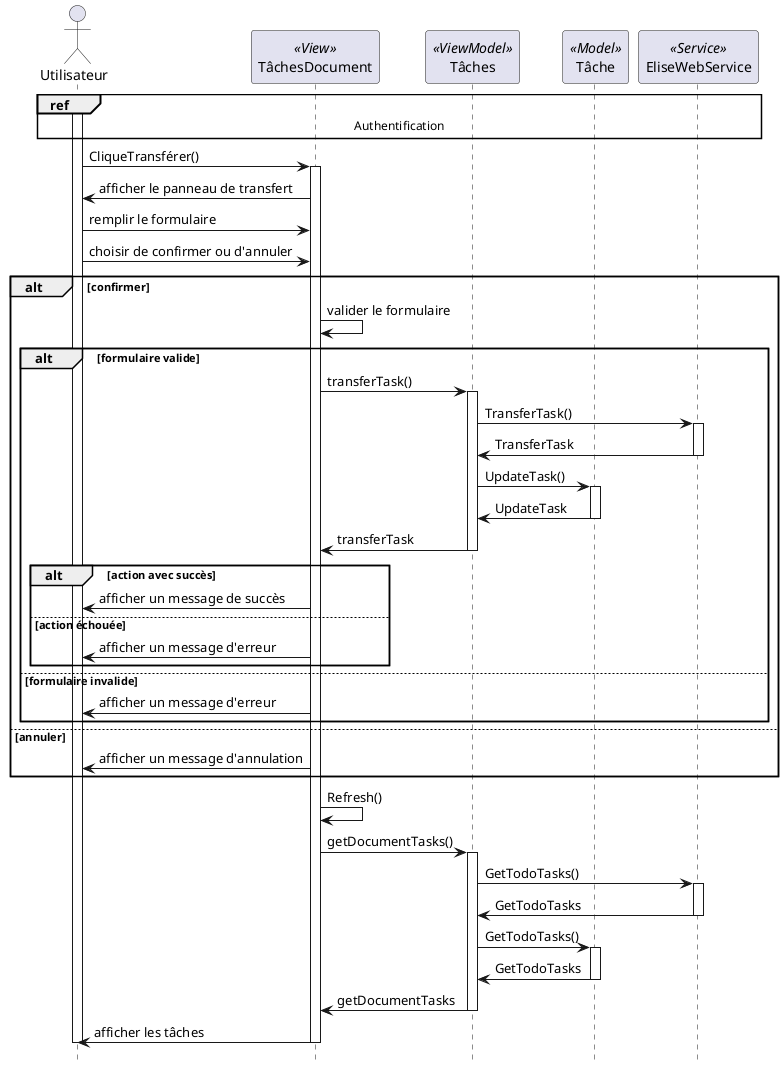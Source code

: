 @startuml sequence_transfer_task

hide footbox


actor "Utilisateur" as user
participant "TâchesDocument" as tasksDocument << View >>
participant "Tâches" as taskVm << ViewModel >>
participant "Tâche" as taskM << Model >>
participant "EliseWebService" as ws << Service >>


ref over user, tasksDocument, taskVm, taskM, ws : Authentification
activate user
user -> tasksDocument : CliqueTransférer()
activate tasksDocument
tasksDocument -> user : afficher le panneau de transfert
user -> tasksDocument : remplir le formulaire
user -> tasksDocument: choisir de confirmer ou d'annuler
alt confirmer
tasksDocument -> tasksDocument : valider le formulaire
alt formulaire valide
tasksDocument -> taskVm : transferTask()
activate taskVm
taskVm -> ws : TransferTask()
activate ws
ws -> taskVm : TransferTask
deactivate ws
taskVm -> taskM : UpdateTask()
activate taskM
taskM -> taskVm : UpdateTask
deactivate taskM
taskVm -> tasksDocument : transferTask
deactivate taskVm
alt action avec succès
  tasksDocument -> user : afficher un message de succès
else action échouée
  tasksDocument -> user : afficher un message d'erreur
end
else formulaire invalide
  tasksDocument -> user : afficher un message d'erreur
end

else annuler
  tasksDocument -> user : afficher un message d'annulation
end

tasksDocument -> tasksDocument : Refresh()
tasksDocument -> taskVm : getDocumentTasks()
activate taskVm
taskVm -> ws : GetTodoTasks()
activate ws
ws -> taskVm : GetTodoTasks
deactivate ws
taskVm -> taskM : GetTodoTasks()
activate taskM
taskM -> taskVm : GetTodoTasks
deactivate taskM
taskVm -> tasksDocument : getDocumentTasks
deactivate taskVm
tasksDocument -> user : afficher les tâches
deactivate tasksDocument
deactivate user